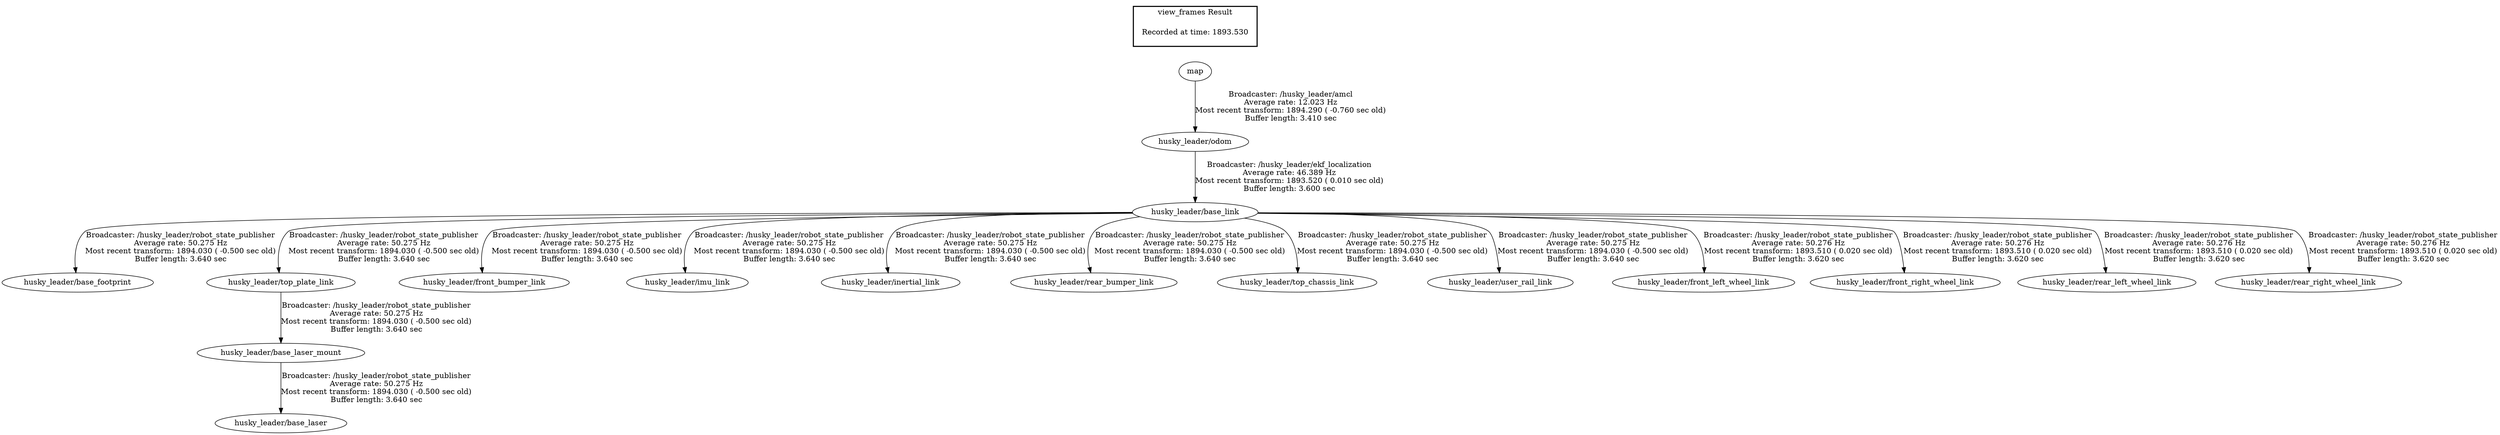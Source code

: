digraph G {
"husky_leader/base_link" -> "husky_leader/base_footprint"[label="Broadcaster: /husky_leader/robot_state_publisher\nAverage rate: 50.275 Hz\nMost recent transform: 1894.030 ( -0.500 sec old)\nBuffer length: 3.640 sec\n"];
"husky_leader/odom" -> "husky_leader/base_link"[label="Broadcaster: /husky_leader/ekf_localization\nAverage rate: 46.389 Hz\nMost recent transform: 1893.520 ( 0.010 sec old)\nBuffer length: 3.600 sec\n"];
"husky_leader/base_laser_mount" -> "husky_leader/base_laser"[label="Broadcaster: /husky_leader/robot_state_publisher\nAverage rate: 50.275 Hz\nMost recent transform: 1894.030 ( -0.500 sec old)\nBuffer length: 3.640 sec\n"];
"husky_leader/top_plate_link" -> "husky_leader/base_laser_mount"[label="Broadcaster: /husky_leader/robot_state_publisher\nAverage rate: 50.275 Hz\nMost recent transform: 1894.030 ( -0.500 sec old)\nBuffer length: 3.640 sec\n"];
"husky_leader/base_link" -> "husky_leader/front_bumper_link"[label="Broadcaster: /husky_leader/robot_state_publisher\nAverage rate: 50.275 Hz\nMost recent transform: 1894.030 ( -0.500 sec old)\nBuffer length: 3.640 sec\n"];
"husky_leader/base_link" -> "husky_leader/imu_link"[label="Broadcaster: /husky_leader/robot_state_publisher\nAverage rate: 50.275 Hz\nMost recent transform: 1894.030 ( -0.500 sec old)\nBuffer length: 3.640 sec\n"];
"husky_leader/base_link" -> "husky_leader/inertial_link"[label="Broadcaster: /husky_leader/robot_state_publisher\nAverage rate: 50.275 Hz\nMost recent transform: 1894.030 ( -0.500 sec old)\nBuffer length: 3.640 sec\n"];
"husky_leader/base_link" -> "husky_leader/top_plate_link"[label="Broadcaster: /husky_leader/robot_state_publisher\nAverage rate: 50.275 Hz\nMost recent transform: 1894.030 ( -0.500 sec old)\nBuffer length: 3.640 sec\n"];
"husky_leader/base_link" -> "husky_leader/rear_bumper_link"[label="Broadcaster: /husky_leader/robot_state_publisher\nAverage rate: 50.275 Hz\nMost recent transform: 1894.030 ( -0.500 sec old)\nBuffer length: 3.640 sec\n"];
"husky_leader/base_link" -> "husky_leader/top_chassis_link"[label="Broadcaster: /husky_leader/robot_state_publisher\nAverage rate: 50.275 Hz\nMost recent transform: 1894.030 ( -0.500 sec old)\nBuffer length: 3.640 sec\n"];
"husky_leader/base_link" -> "husky_leader/user_rail_link"[label="Broadcaster: /husky_leader/robot_state_publisher\nAverage rate: 50.275 Hz\nMost recent transform: 1894.030 ( -0.500 sec old)\nBuffer length: 3.640 sec\n"];
"husky_leader/base_link" -> "husky_leader/front_left_wheel_link"[label="Broadcaster: /husky_leader/robot_state_publisher\nAverage rate: 50.276 Hz\nMost recent transform: 1893.510 ( 0.020 sec old)\nBuffer length: 3.620 sec\n"];
"husky_leader/base_link" -> "husky_leader/front_right_wheel_link"[label="Broadcaster: /husky_leader/robot_state_publisher\nAverage rate: 50.276 Hz\nMost recent transform: 1893.510 ( 0.020 sec old)\nBuffer length: 3.620 sec\n"];
"husky_leader/base_link" -> "husky_leader/rear_left_wheel_link"[label="Broadcaster: /husky_leader/robot_state_publisher\nAverage rate: 50.276 Hz\nMost recent transform: 1893.510 ( 0.020 sec old)\nBuffer length: 3.620 sec\n"];
"husky_leader/base_link" -> "husky_leader/rear_right_wheel_link"[label="Broadcaster: /husky_leader/robot_state_publisher\nAverage rate: 50.276 Hz\nMost recent transform: 1893.510 ( 0.020 sec old)\nBuffer length: 3.620 sec\n"];
"map" -> "husky_leader/odom"[label="Broadcaster: /husky_leader/amcl\nAverage rate: 12.023 Hz\nMost recent transform: 1894.290 ( -0.760 sec old)\nBuffer length: 3.410 sec\n"];
edge [style=invis];
 subgraph cluster_legend { style=bold; color=black; label ="view_frames Result";
"Recorded at time: 1893.530"[ shape=plaintext ] ;
 }->"map";
}